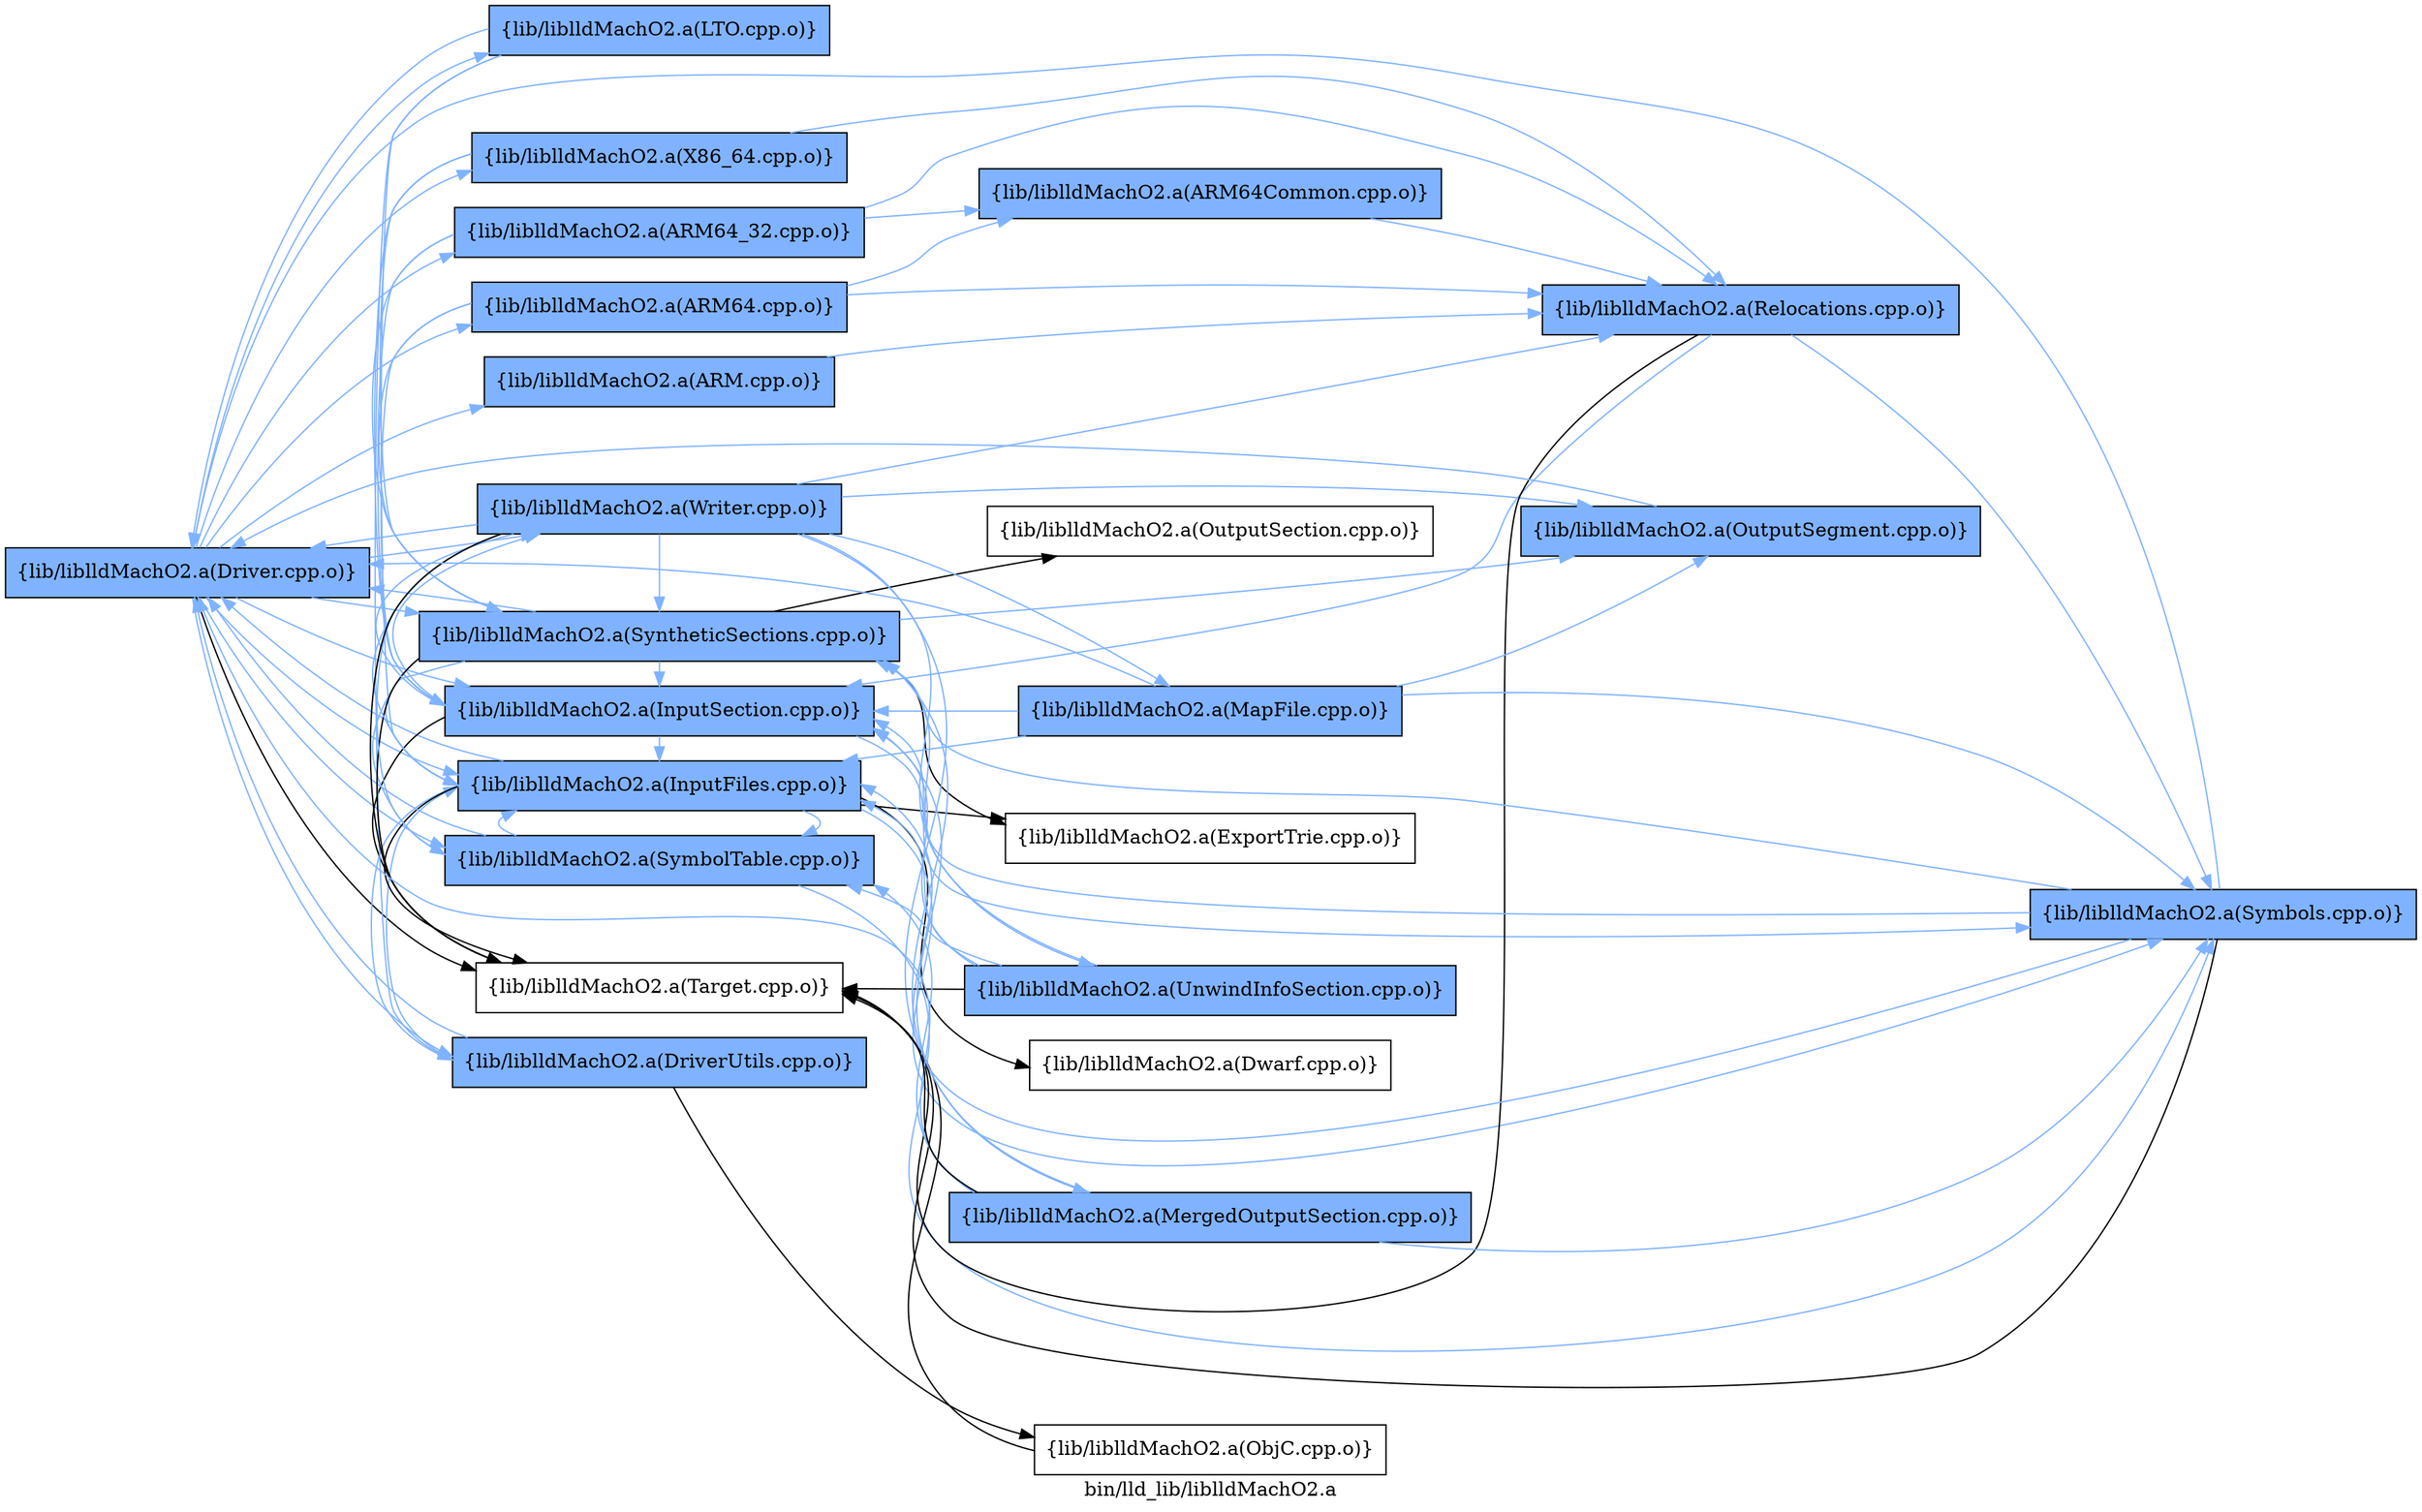 digraph "bin/lld_lib/liblldMachO2.a" {
	label="bin/lld_lib/liblldMachO2.a";
	rankdir=LR;
	{ rank=same; Node0x559e3edf7ac8;  }
	{ rank=same; Node0x559e3ee0c748; Node0x559e3ee0e2c8; Node0x559e3ee0dbe8; Node0x559e3ee0f678; Node0x559e3ee0fda8; Node0x559e3ee0f128; Node0x559e3ee12558; Node0x559e3ee11e28; Node0x559e3edf1628; Node0x559e3edf1038; Node0x559e3ee046d8; Node0x559e3ee044a8;  }

	Node0x559e3edf7ac8 [shape=record,shape=box,group=1,style=filled,fillcolor="0.600000 0.5 1",label="{lib/liblldMachO2.a(Driver.cpp.o)}"];
	Node0x559e3edf7ac8 -> Node0x559e3ee0c748[color="0.600000 0.5 1"];
	Node0x559e3edf7ac8 -> Node0x559e3ee0e2c8[color="0.600000 0.5 1"];
	Node0x559e3edf7ac8 -> Node0x559e3ee0dbe8[color="0.600000 0.5 1"];
	Node0x559e3edf7ac8 -> Node0x559e3ee0f678[color="0.600000 0.5 1"];
	Node0x559e3edf7ac8 -> Node0x559e3ee0fda8[color="0.600000 0.5 1"];
	Node0x559e3edf7ac8 -> Node0x559e3ee0f128[color="0.600000 0.5 1"];
	Node0x559e3edf7ac8 -> Node0x559e3ee12558[color="0.600000 0.5 1"];
	Node0x559e3edf7ac8 -> Node0x559e3ee11e28[color="0.600000 0.5 1"];
	Node0x559e3edf7ac8 -> Node0x559e3edf1628[color="0.600000 0.5 1"];
	Node0x559e3edf7ac8 -> Node0x559e3edf1038[color="0.600000 0.5 1"];
	Node0x559e3edf7ac8 -> Node0x559e3ee046d8;
	Node0x559e3edf7ac8 -> Node0x559e3ee044a8[color="0.600000 0.5 1"];
	Node0x559e3ee0c748 [shape=record,shape=box,group=1,style=filled,fillcolor="0.600000 0.5 1",label="{lib/liblldMachO2.a(X86_64.cpp.o)}"];
	Node0x559e3ee0c748 -> Node0x559e3ee12558[color="0.600000 0.5 1"];
	Node0x559e3ee0c748 -> Node0x559e3ee13868[color="0.600000 0.5 1"];
	Node0x559e3ee0c748 -> Node0x559e3edf1038[color="0.600000 0.5 1"];
	Node0x559e3ee0e2c8 [shape=record,shape=box,group=1,style=filled,fillcolor="0.600000 0.5 1",label="{lib/liblldMachO2.a(ARM64_32.cpp.o)}"];
	Node0x559e3ee0e2c8 -> Node0x559e3ee0e9f8[color="0.600000 0.5 1"];
	Node0x559e3ee0e2c8 -> Node0x559e3ee12558[color="0.600000 0.5 1"];
	Node0x559e3ee0e2c8 -> Node0x559e3ee13868[color="0.600000 0.5 1"];
	Node0x559e3ee0e2c8 -> Node0x559e3edf1038[color="0.600000 0.5 1"];
	Node0x559e3ee0dbe8 [shape=record,shape=box,group=1,style=filled,fillcolor="0.600000 0.5 1",label="{lib/liblldMachO2.a(ARM.cpp.o)}"];
	Node0x559e3ee0dbe8 -> Node0x559e3ee13868[color="0.600000 0.5 1"];
	Node0x559e3ee0f678 [shape=record,shape=box,group=1,style=filled,fillcolor="0.600000 0.5 1",label="{lib/liblldMachO2.a(ARM64.cpp.o)}"];
	Node0x559e3ee0f678 -> Node0x559e3ee0e9f8[color="0.600000 0.5 1"];
	Node0x559e3ee0f678 -> Node0x559e3ee12558[color="0.600000 0.5 1"];
	Node0x559e3ee0f678 -> Node0x559e3ee13868[color="0.600000 0.5 1"];
	Node0x559e3ee0f678 -> Node0x559e3edf1038[color="0.600000 0.5 1"];
	Node0x559e3ee0fda8 [shape=record,shape=box,group=1,style=filled,fillcolor="0.600000 0.5 1",label="{lib/liblldMachO2.a(DriverUtils.cpp.o)}"];
	Node0x559e3ee0fda8 -> Node0x559e3edf7ac8[color="0.600000 0.5 1"];
	Node0x559e3ee0fda8 -> Node0x559e3ee0f128[color="0.600000 0.5 1"];
	Node0x559e3ee0fda8 -> Node0x559e3ee12be8;
	Node0x559e3ee0f128 [shape=record,shape=box,group=1,style=filled,fillcolor="0.600000 0.5 1",label="{lib/liblldMachO2.a(InputFiles.cpp.o)}"];
	Node0x559e3ee0f128 -> Node0x559e3edf7ac8[color="0.600000 0.5 1"];
	Node0x559e3ee0f128 -> Node0x559e3ee0fda8[color="0.600000 0.5 1"];
	Node0x559e3ee0f128 -> Node0x559e3ee16248;
	Node0x559e3ee0f128 -> Node0x559e3ee15d98;
	Node0x559e3ee0f128 -> Node0x559e3edf1628[color="0.600000 0.5 1"];
	Node0x559e3ee0f128 -> Node0x559e3edf1d58[color="0.600000 0.5 1"];
	Node0x559e3ee0f128 -> Node0x559e3ee046d8;
	Node0x559e3ee12558 [shape=record,shape=box,group=1,style=filled,fillcolor="0.600000 0.5 1",label="{lib/liblldMachO2.a(InputSection.cpp.o)}"];
	Node0x559e3ee12558 -> Node0x559e3ee0f128[color="0.600000 0.5 1"];
	Node0x559e3ee12558 -> Node0x559e3edf1d58[color="0.600000 0.5 1"];
	Node0x559e3ee12558 -> Node0x559e3ee046d8;
	Node0x559e3ee12558 -> Node0x559e3ee044a8[color="0.600000 0.5 1"];
	Node0x559e3ee11e28 [shape=record,shape=box,group=1,style=filled,fillcolor="0.600000 0.5 1",label="{lib/liblldMachO2.a(LTO.cpp.o)}"];
	Node0x559e3ee11e28 -> Node0x559e3edf7ac8[color="0.600000 0.5 1"];
	Node0x559e3ee11e28 -> Node0x559e3ee0fda8[color="0.600000 0.5 1"];
	Node0x559e3ee11e28 -> Node0x559e3ee0f128[color="0.600000 0.5 1"];
	Node0x559e3edf1628 [shape=record,shape=box,group=1,style=filled,fillcolor="0.600000 0.5 1",label="{lib/liblldMachO2.a(SymbolTable.cpp.o)}"];
	Node0x559e3edf1628 -> Node0x559e3edf7ac8[color="0.600000 0.5 1"];
	Node0x559e3edf1628 -> Node0x559e3ee0f128[color="0.600000 0.5 1"];
	Node0x559e3edf1628 -> Node0x559e3edf1d58[color="0.600000 0.5 1"];
	Node0x559e3edf1038 [shape=record,shape=box,group=1,style=filled,fillcolor="0.600000 0.5 1",label="{lib/liblldMachO2.a(SyntheticSections.cpp.o)}"];
	Node0x559e3edf1038 -> Node0x559e3edf7ac8[color="0.600000 0.5 1"];
	Node0x559e3edf1038 -> Node0x559e3ee0f128[color="0.600000 0.5 1"];
	Node0x559e3edf1038 -> Node0x559e3ee15d98;
	Node0x559e3edf1038 -> Node0x559e3ee12558[color="0.600000 0.5 1"];
	Node0x559e3edf1038 -> Node0x559e3edf1628[color="0.600000 0.5 1"];
	Node0x559e3edf1038 -> Node0x559e3edf2b18[color="0.600000 0.5 1"];
	Node0x559e3edf1038 -> Node0x559e3ee14e98;
	Node0x559e3edf1038 -> Node0x559e3ee046d8;
	Node0x559e3ee046d8 [shape=record,shape=box,group=0,label="{lib/liblldMachO2.a(Target.cpp.o)}"];
	Node0x559e3ee044a8 [shape=record,shape=box,group=1,style=filled,fillcolor="0.600000 0.5 1",label="{lib/liblldMachO2.a(Writer.cpp.o)}"];
	Node0x559e3ee044a8 -> Node0x559e3edf7ac8[color="0.600000 0.5 1"];
	Node0x559e3ee044a8 -> Node0x559e3ee0f128[color="0.600000 0.5 1"];
	Node0x559e3ee044a8 -> Node0x559e3ee12558[color="0.600000 0.5 1"];
	Node0x559e3ee044a8 -> Node0x559e3ee13868[color="0.600000 0.5 1"];
	Node0x559e3ee044a8 -> Node0x559e3edf1628[color="0.600000 0.5 1"];
	Node0x559e3ee044a8 -> Node0x559e3edf1038[color="0.600000 0.5 1"];
	Node0x559e3ee044a8 -> Node0x559e3edf2b18[color="0.600000 0.5 1"];
	Node0x559e3ee044a8 -> Node0x559e3ee046d8;
	Node0x559e3ee044a8 -> Node0x559e3ee02ce8[color="0.600000 0.5 1"];
	Node0x559e3ee044a8 -> Node0x559e3ee03468[color="0.600000 0.5 1"];
	Node0x559e3ee044a8 -> Node0x559e3ee03238[color="0.600000 0.5 1"];
	Node0x559e3ee13868 [shape=record,shape=box,group=1,style=filled,fillcolor="0.600000 0.5 1",label="{lib/liblldMachO2.a(Relocations.cpp.o)}"];
	Node0x559e3ee13868 -> Node0x559e3ee12558[color="0.600000 0.5 1"];
	Node0x559e3ee13868 -> Node0x559e3edf1d58[color="0.600000 0.5 1"];
	Node0x559e3ee13868 -> Node0x559e3ee046d8;
	Node0x559e3ee0e9f8 [shape=record,shape=box,group=1,style=filled,fillcolor="0.600000 0.5 1",label="{lib/liblldMachO2.a(ARM64Common.cpp.o)}"];
	Node0x559e3ee0e9f8 -> Node0x559e3ee13868[color="0.600000 0.5 1"];
	Node0x559e3ee12be8 [shape=record,shape=box,group=0,label="{lib/liblldMachO2.a(ObjC.cpp.o)}"];
	Node0x559e3ee12be8 -> Node0x559e3ee046d8;
	Node0x559e3ee16248 [shape=record,shape=box,group=0,label="{lib/liblldMachO2.a(Dwarf.cpp.o)}"];
	Node0x559e3ee15d98 [shape=record,shape=box,group=0,label="{lib/liblldMachO2.a(ExportTrie.cpp.o)}"];
	Node0x559e3edf1d58 [shape=record,shape=box,group=1,style=filled,fillcolor="0.600000 0.5 1",label="{lib/liblldMachO2.a(Symbols.cpp.o)}"];
	Node0x559e3edf1d58 -> Node0x559e3edf7ac8[color="0.600000 0.5 1"];
	Node0x559e3edf1d58 -> Node0x559e3ee0f128[color="0.600000 0.5 1"];
	Node0x559e3edf1d58 -> Node0x559e3ee12558[color="0.600000 0.5 1"];
	Node0x559e3edf1d58 -> Node0x559e3edf1038[color="0.600000 0.5 1"];
	Node0x559e3edf1d58 -> Node0x559e3ee046d8;
	Node0x559e3edf2b18 [shape=record,shape=box,group=1,style=filled,fillcolor="0.600000 0.5 1",label="{lib/liblldMachO2.a(OutputSegment.cpp.o)}"];
	Node0x559e3edf2b18 -> Node0x559e3edf7ac8[color="0.600000 0.5 1"];
	Node0x559e3ee14e98 [shape=record,shape=box,group=0,label="{lib/liblldMachO2.a(OutputSection.cpp.o)}"];
	Node0x559e3ee02ce8 [shape=record,shape=box,group=1,style=filled,fillcolor="0.600000 0.5 1",label="{lib/liblldMachO2.a(UnwindInfoSection.cpp.o)}"];
	Node0x559e3ee02ce8 -> Node0x559e3ee0f128[color="0.600000 0.5 1"];
	Node0x559e3ee02ce8 -> Node0x559e3ee12558[color="0.600000 0.5 1"];
	Node0x559e3ee02ce8 -> Node0x559e3edf1628[color="0.600000 0.5 1"];
	Node0x559e3ee02ce8 -> Node0x559e3edf1038[color="0.600000 0.5 1"];
	Node0x559e3ee02ce8 -> Node0x559e3ee046d8;
	Node0x559e3ee03468 [shape=record,shape=box,group=1,style=filled,fillcolor="0.600000 0.5 1",label="{lib/liblldMachO2.a(MergedOutputSection.cpp.o)}"];
	Node0x559e3ee03468 -> Node0x559e3edf7ac8[color="0.600000 0.5 1"];
	Node0x559e3ee03468 -> Node0x559e3ee12558[color="0.600000 0.5 1"];
	Node0x559e3ee03468 -> Node0x559e3edf1628[color="0.600000 0.5 1"];
	Node0x559e3ee03468 -> Node0x559e3edf1d58[color="0.600000 0.5 1"];
	Node0x559e3ee03468 -> Node0x559e3edf1038[color="0.600000 0.5 1"];
	Node0x559e3ee03468 -> Node0x559e3ee046d8;
	Node0x559e3ee03238 [shape=record,shape=box,group=1,style=filled,fillcolor="0.600000 0.5 1",label="{lib/liblldMachO2.a(MapFile.cpp.o)}"];
	Node0x559e3ee03238 -> Node0x559e3edf7ac8[color="0.600000 0.5 1"];
	Node0x559e3ee03238 -> Node0x559e3ee0f128[color="0.600000 0.5 1"];
	Node0x559e3ee03238 -> Node0x559e3ee12558[color="0.600000 0.5 1"];
	Node0x559e3ee03238 -> Node0x559e3edf1d58[color="0.600000 0.5 1"];
	Node0x559e3ee03238 -> Node0x559e3edf2b18[color="0.600000 0.5 1"];
}
